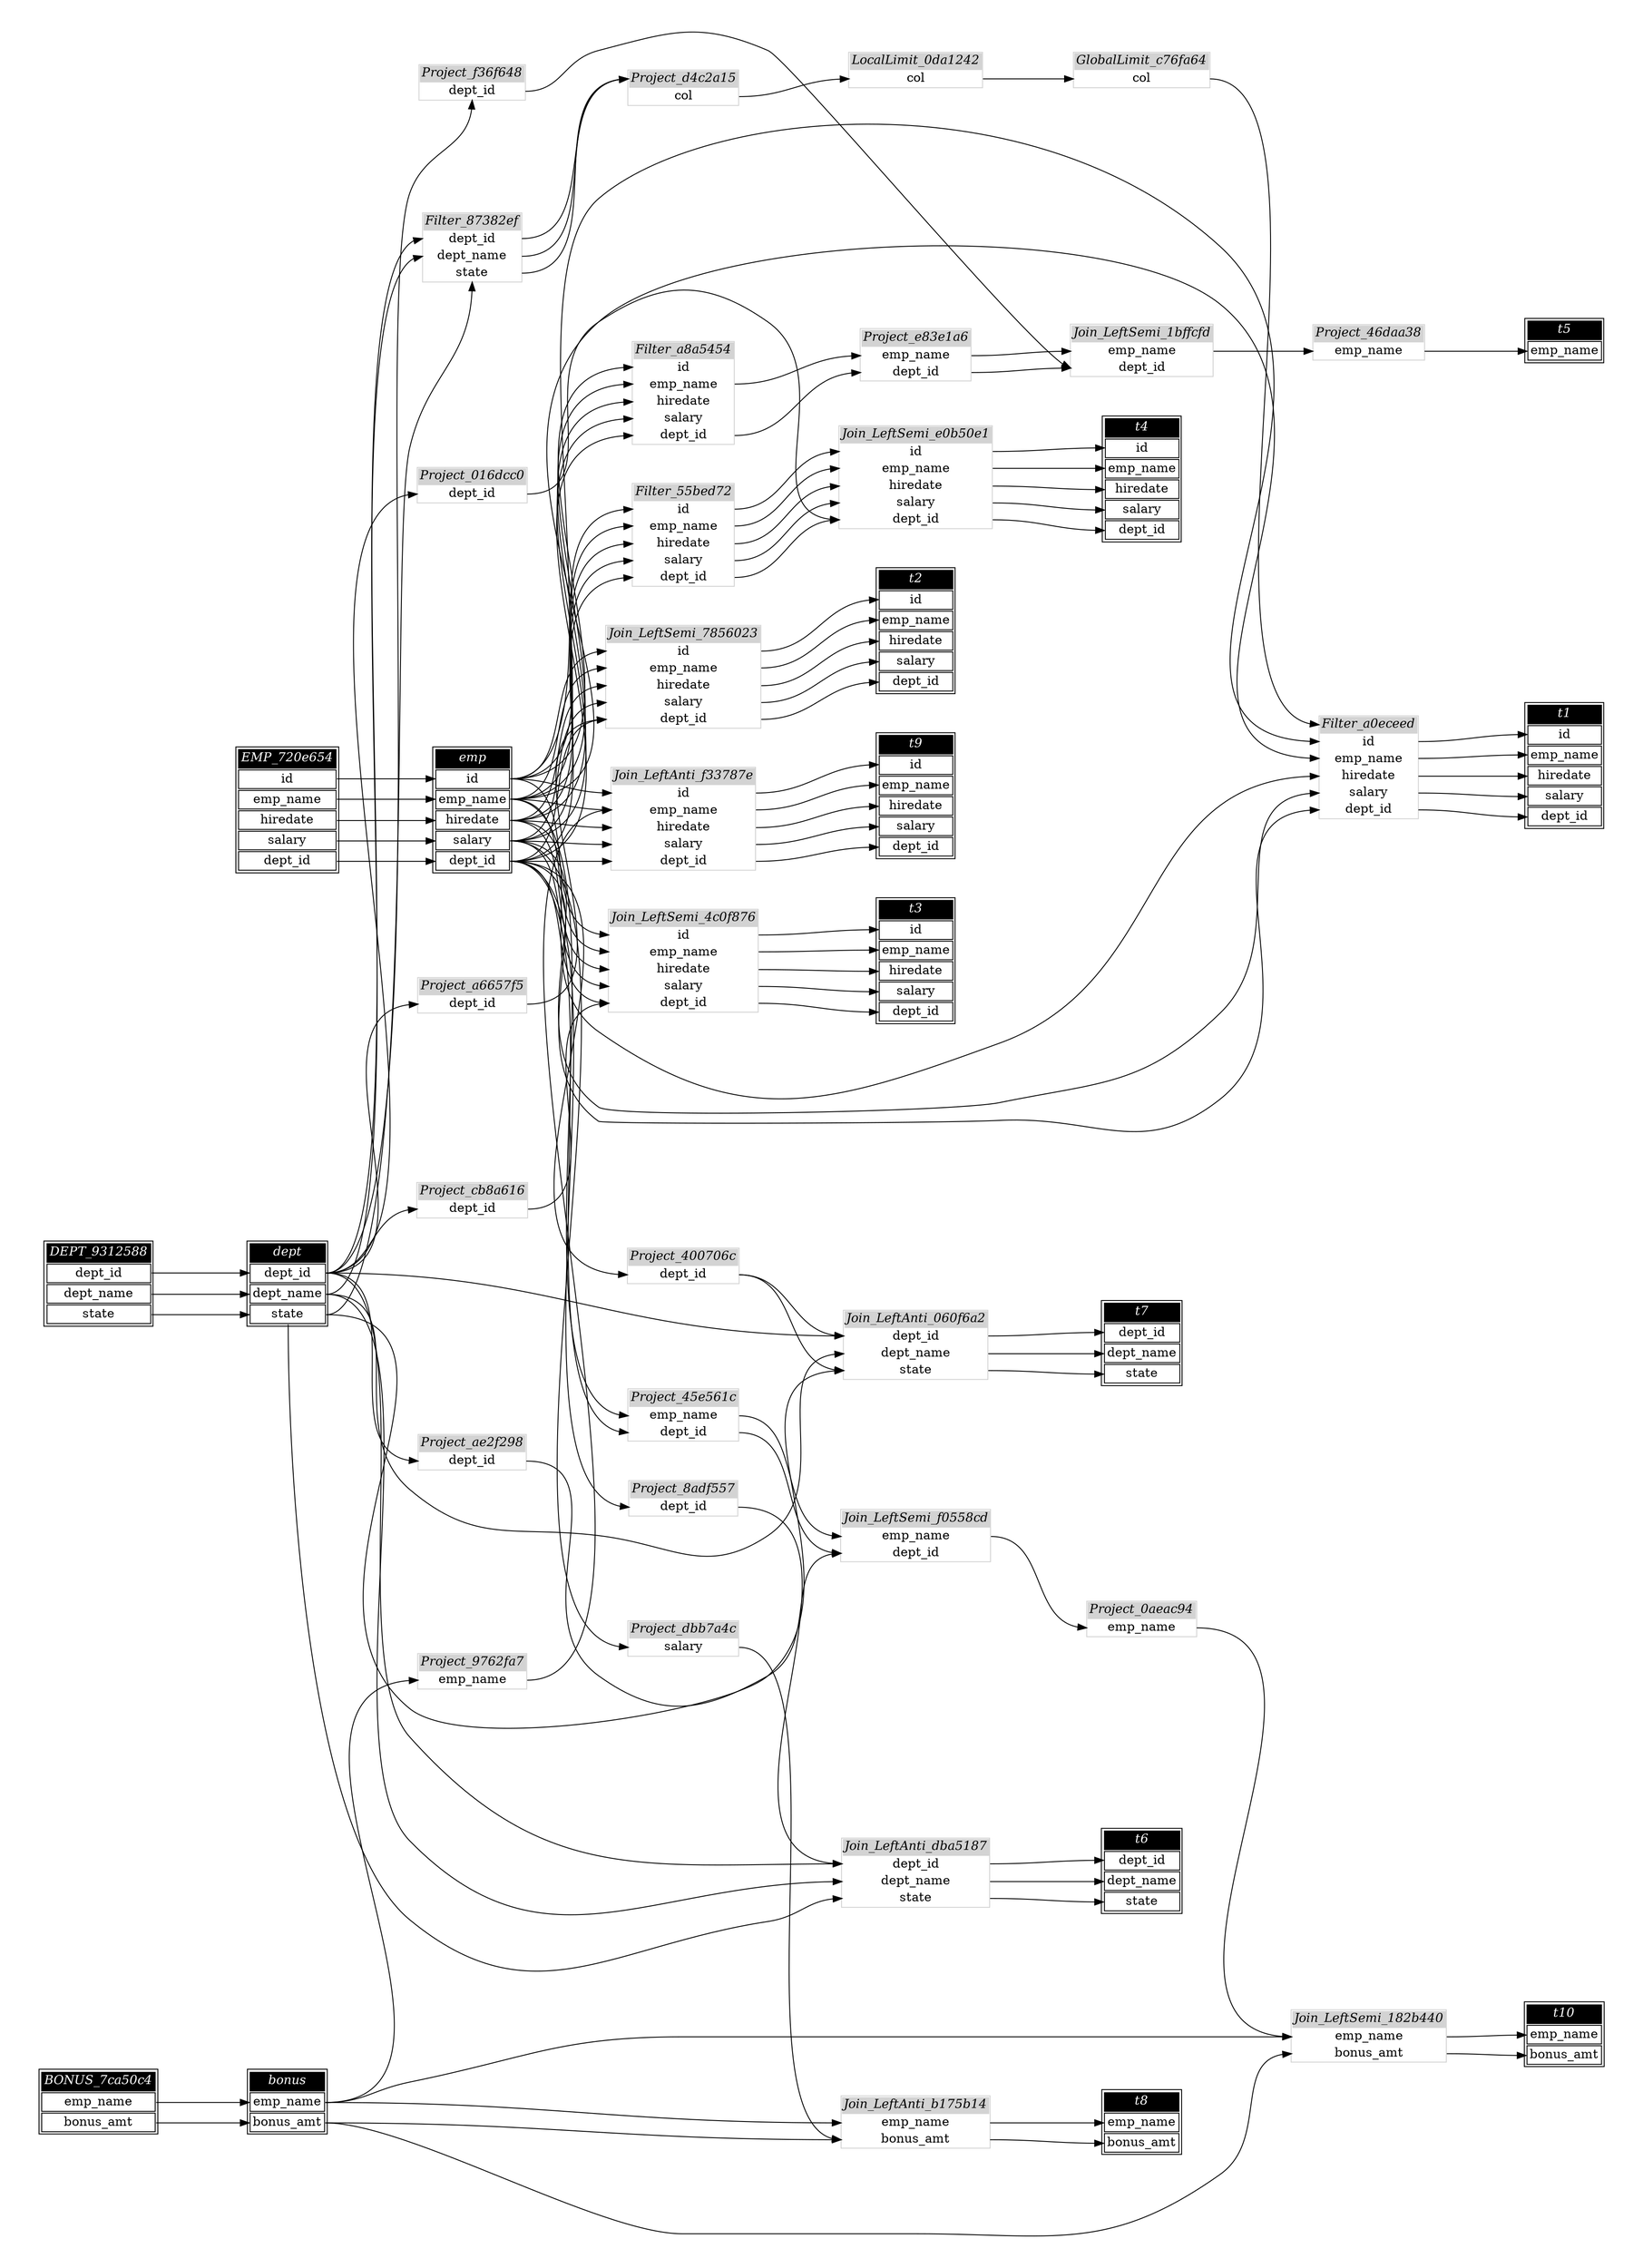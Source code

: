 // Automatically generated by SQLFlowTestSuite


digraph {
  graph [pad="0.5" nodesep="0.5" ranksep="1" fontname="Helvetica" rankdir=LR];
  node [shape=plaintext]

  
"BONUS_7ca50c4" [color="black" label=<
<table>
  <tr><td bgcolor="black" port="nodeName"><i><font color="white">BONUS_7ca50c4</font></i></td></tr>
  <tr><td port="0">emp_name</td></tr>
<tr><td port="1">bonus_amt</td></tr>
</table>>];
     

"DEPT_9312588" [color="black" label=<
<table>
  <tr><td bgcolor="black" port="nodeName"><i><font color="white">DEPT_9312588</font></i></td></tr>
  <tr><td port="0">dept_id</td></tr>
<tr><td port="1">dept_name</td></tr>
<tr><td port="2">state</td></tr>
</table>>];
     

"EMP_720e654" [color="black" label=<
<table>
  <tr><td bgcolor="black" port="nodeName"><i><font color="white">EMP_720e654</font></i></td></tr>
  <tr><td port="0">id</td></tr>
<tr><td port="1">emp_name</td></tr>
<tr><td port="2">hiredate</td></tr>
<tr><td port="3">salary</td></tr>
<tr><td port="4">dept_id</td></tr>
</table>>];
     

"Filter_55bed72" [label=<
<table color="lightgray" border="1" cellborder="0" cellspacing="0">
  <tr><td bgcolor="lightgray" port="nodeName"><i>Filter_55bed72</i></td></tr>
  <tr><td port="0">id</td></tr>
<tr><td port="1">emp_name</td></tr>
<tr><td port="2">hiredate</td></tr>
<tr><td port="3">salary</td></tr>
<tr><td port="4">dept_id</td></tr>
</table>>];
     

"Filter_87382ef" [label=<
<table color="lightgray" border="1" cellborder="0" cellspacing="0">
  <tr><td bgcolor="lightgray" port="nodeName"><i>Filter_87382ef</i></td></tr>
  <tr><td port="0">dept_id</td></tr>
<tr><td port="1">dept_name</td></tr>
<tr><td port="2">state</td></tr>
</table>>];
     

"Filter_a0eceed" [label=<
<table color="lightgray" border="1" cellborder="0" cellspacing="0">
  <tr><td bgcolor="lightgray" port="nodeName"><i>Filter_a0eceed</i></td></tr>
  <tr><td port="0">id</td></tr>
<tr><td port="1">emp_name</td></tr>
<tr><td port="2">hiredate</td></tr>
<tr><td port="3">salary</td></tr>
<tr><td port="4">dept_id</td></tr>
</table>>];
     

"Filter_a8a5454" [label=<
<table color="lightgray" border="1" cellborder="0" cellspacing="0">
  <tr><td bgcolor="lightgray" port="nodeName"><i>Filter_a8a5454</i></td></tr>
  <tr><td port="0">id</td></tr>
<tr><td port="1">emp_name</td></tr>
<tr><td port="2">hiredate</td></tr>
<tr><td port="3">salary</td></tr>
<tr><td port="4">dept_id</td></tr>
</table>>];
     

"GlobalLimit_c76fa64" [label=<
<table color="lightgray" border="1" cellborder="0" cellspacing="0">
  <tr><td bgcolor="lightgray" port="nodeName"><i>GlobalLimit_c76fa64</i></td></tr>
  <tr><td port="0">col</td></tr>
</table>>];
     

"Join_LeftAnti_060f6a2" [label=<
<table color="lightgray" border="1" cellborder="0" cellspacing="0">
  <tr><td bgcolor="lightgray" port="nodeName"><i>Join_LeftAnti_060f6a2</i></td></tr>
  <tr><td port="0">dept_id</td></tr>
<tr><td port="1">dept_name</td></tr>
<tr><td port="2">state</td></tr>
</table>>];
     

"Join_LeftAnti_b175b14" [label=<
<table color="lightgray" border="1" cellborder="0" cellspacing="0">
  <tr><td bgcolor="lightgray" port="nodeName"><i>Join_LeftAnti_b175b14</i></td></tr>
  <tr><td port="0">emp_name</td></tr>
<tr><td port="1">bonus_amt</td></tr>
</table>>];
     

"Join_LeftAnti_dba5187" [label=<
<table color="lightgray" border="1" cellborder="0" cellspacing="0">
  <tr><td bgcolor="lightgray" port="nodeName"><i>Join_LeftAnti_dba5187</i></td></tr>
  <tr><td port="0">dept_id</td></tr>
<tr><td port="1">dept_name</td></tr>
<tr><td port="2">state</td></tr>
</table>>];
     

"Join_LeftAnti_f33787e" [label=<
<table color="lightgray" border="1" cellborder="0" cellspacing="0">
  <tr><td bgcolor="lightgray" port="nodeName"><i>Join_LeftAnti_f33787e</i></td></tr>
  <tr><td port="0">id</td></tr>
<tr><td port="1">emp_name</td></tr>
<tr><td port="2">hiredate</td></tr>
<tr><td port="3">salary</td></tr>
<tr><td port="4">dept_id</td></tr>
</table>>];
     

"Join_LeftSemi_182b440" [label=<
<table color="lightgray" border="1" cellborder="0" cellspacing="0">
  <tr><td bgcolor="lightgray" port="nodeName"><i>Join_LeftSemi_182b440</i></td></tr>
  <tr><td port="0">emp_name</td></tr>
<tr><td port="1">bonus_amt</td></tr>
</table>>];
     

"Join_LeftSemi_1bffcfd" [label=<
<table color="lightgray" border="1" cellborder="0" cellspacing="0">
  <tr><td bgcolor="lightgray" port="nodeName"><i>Join_LeftSemi_1bffcfd</i></td></tr>
  <tr><td port="0">emp_name</td></tr>
<tr><td port="1">dept_id</td></tr>
</table>>];
     

"Join_LeftSemi_4c0f876" [label=<
<table color="lightgray" border="1" cellborder="0" cellspacing="0">
  <tr><td bgcolor="lightgray" port="nodeName"><i>Join_LeftSemi_4c0f876</i></td></tr>
  <tr><td port="0">id</td></tr>
<tr><td port="1">emp_name</td></tr>
<tr><td port="2">hiredate</td></tr>
<tr><td port="3">salary</td></tr>
<tr><td port="4">dept_id</td></tr>
</table>>];
     

"Join_LeftSemi_7856023" [label=<
<table color="lightgray" border="1" cellborder="0" cellspacing="0">
  <tr><td bgcolor="lightgray" port="nodeName"><i>Join_LeftSemi_7856023</i></td></tr>
  <tr><td port="0">id</td></tr>
<tr><td port="1">emp_name</td></tr>
<tr><td port="2">hiredate</td></tr>
<tr><td port="3">salary</td></tr>
<tr><td port="4">dept_id</td></tr>
</table>>];
     

"Join_LeftSemi_e0b50e1" [label=<
<table color="lightgray" border="1" cellborder="0" cellspacing="0">
  <tr><td bgcolor="lightgray" port="nodeName"><i>Join_LeftSemi_e0b50e1</i></td></tr>
  <tr><td port="0">id</td></tr>
<tr><td port="1">emp_name</td></tr>
<tr><td port="2">hiredate</td></tr>
<tr><td port="3">salary</td></tr>
<tr><td port="4">dept_id</td></tr>
</table>>];
     

"Join_LeftSemi_f0558cd" [label=<
<table color="lightgray" border="1" cellborder="0" cellspacing="0">
  <tr><td bgcolor="lightgray" port="nodeName"><i>Join_LeftSemi_f0558cd</i></td></tr>
  <tr><td port="0">emp_name</td></tr>
<tr><td port="1">dept_id</td></tr>
</table>>];
     

"LocalLimit_0da1242" [label=<
<table color="lightgray" border="1" cellborder="0" cellspacing="0">
  <tr><td bgcolor="lightgray" port="nodeName"><i>LocalLimit_0da1242</i></td></tr>
  <tr><td port="0">col</td></tr>
</table>>];
     

"Project_016dcc0" [label=<
<table color="lightgray" border="1" cellborder="0" cellspacing="0">
  <tr><td bgcolor="lightgray" port="nodeName"><i>Project_016dcc0</i></td></tr>
  <tr><td port="0">dept_id</td></tr>
</table>>];
     

"Project_0aeac94" [label=<
<table color="lightgray" border="1" cellborder="0" cellspacing="0">
  <tr><td bgcolor="lightgray" port="nodeName"><i>Project_0aeac94</i></td></tr>
  <tr><td port="0">emp_name</td></tr>
</table>>];
     

"Project_400706c" [label=<
<table color="lightgray" border="1" cellborder="0" cellspacing="0">
  <tr><td bgcolor="lightgray" port="nodeName"><i>Project_400706c</i></td></tr>
  <tr><td port="0">dept_id</td></tr>
</table>>];
     

"Project_45e561c" [label=<
<table color="lightgray" border="1" cellborder="0" cellspacing="0">
  <tr><td bgcolor="lightgray" port="nodeName"><i>Project_45e561c</i></td></tr>
  <tr><td port="0">emp_name</td></tr>
<tr><td port="1">dept_id</td></tr>
</table>>];
     

"Project_46daa38" [label=<
<table color="lightgray" border="1" cellborder="0" cellspacing="0">
  <tr><td bgcolor="lightgray" port="nodeName"><i>Project_46daa38</i></td></tr>
  <tr><td port="0">emp_name</td></tr>
</table>>];
     

"Project_8adf557" [label=<
<table color="lightgray" border="1" cellborder="0" cellspacing="0">
  <tr><td bgcolor="lightgray" port="nodeName"><i>Project_8adf557</i></td></tr>
  <tr><td port="0">dept_id</td></tr>
</table>>];
     

"Project_9762fa7" [label=<
<table color="lightgray" border="1" cellborder="0" cellspacing="0">
  <tr><td bgcolor="lightgray" port="nodeName"><i>Project_9762fa7</i></td></tr>
  <tr><td port="0">emp_name</td></tr>
</table>>];
     

"Project_a6657f5" [label=<
<table color="lightgray" border="1" cellborder="0" cellspacing="0">
  <tr><td bgcolor="lightgray" port="nodeName"><i>Project_a6657f5</i></td></tr>
  <tr><td port="0">dept_id</td></tr>
</table>>];
     

"Project_ae2f298" [label=<
<table color="lightgray" border="1" cellborder="0" cellspacing="0">
  <tr><td bgcolor="lightgray" port="nodeName"><i>Project_ae2f298</i></td></tr>
  <tr><td port="0">dept_id</td></tr>
</table>>];
     

"Project_cb8a616" [label=<
<table color="lightgray" border="1" cellborder="0" cellspacing="0">
  <tr><td bgcolor="lightgray" port="nodeName"><i>Project_cb8a616</i></td></tr>
  <tr><td port="0">dept_id</td></tr>
</table>>];
     

"Project_d4c2a15" [label=<
<table color="lightgray" border="1" cellborder="0" cellspacing="0">
  <tr><td bgcolor="lightgray" port="nodeName"><i>Project_d4c2a15</i></td></tr>
  <tr><td port="0">col</td></tr>
</table>>];
     

"Project_dbb7a4c" [label=<
<table color="lightgray" border="1" cellborder="0" cellspacing="0">
  <tr><td bgcolor="lightgray" port="nodeName"><i>Project_dbb7a4c</i></td></tr>
  <tr><td port="0">salary</td></tr>
</table>>];
     

"Project_e83e1a6" [label=<
<table color="lightgray" border="1" cellborder="0" cellspacing="0">
  <tr><td bgcolor="lightgray" port="nodeName"><i>Project_e83e1a6</i></td></tr>
  <tr><td port="0">emp_name</td></tr>
<tr><td port="1">dept_id</td></tr>
</table>>];
     

"Project_f36f648" [label=<
<table color="lightgray" border="1" cellborder="0" cellspacing="0">
  <tr><td bgcolor="lightgray" port="nodeName"><i>Project_f36f648</i></td></tr>
  <tr><td port="0">dept_id</td></tr>
</table>>];
     

"bonus" [color="black" label=<
<table>
  <tr><td bgcolor="black" port="nodeName"><i><font color="white">bonus</font></i></td></tr>
  <tr><td port="0">emp_name</td></tr>
<tr><td port="1">bonus_amt</td></tr>
</table>>];
     

"dept" [color="black" label=<
<table>
  <tr><td bgcolor="black" port="nodeName"><i><font color="white">dept</font></i></td></tr>
  <tr><td port="0">dept_id</td></tr>
<tr><td port="1">dept_name</td></tr>
<tr><td port="2">state</td></tr>
</table>>];
     

"emp" [color="black" label=<
<table>
  <tr><td bgcolor="black" port="nodeName"><i><font color="white">emp</font></i></td></tr>
  <tr><td port="0">id</td></tr>
<tr><td port="1">emp_name</td></tr>
<tr><td port="2">hiredate</td></tr>
<tr><td port="3">salary</td></tr>
<tr><td port="4">dept_id</td></tr>
</table>>];
     

"t1" [color="black" label=<
<table>
  <tr><td bgcolor="black" port="nodeName"><i><font color="white">t1</font></i></td></tr>
  <tr><td port="0">id</td></tr>
<tr><td port="1">emp_name</td></tr>
<tr><td port="2">hiredate</td></tr>
<tr><td port="3">salary</td></tr>
<tr><td port="4">dept_id</td></tr>
</table>>];
     

"t10" [color="black" label=<
<table>
  <tr><td bgcolor="black" port="nodeName"><i><font color="white">t10</font></i></td></tr>
  <tr><td port="0">emp_name</td></tr>
<tr><td port="1">bonus_amt</td></tr>
</table>>];
     

"t2" [color="black" label=<
<table>
  <tr><td bgcolor="black" port="nodeName"><i><font color="white">t2</font></i></td></tr>
  <tr><td port="0">id</td></tr>
<tr><td port="1">emp_name</td></tr>
<tr><td port="2">hiredate</td></tr>
<tr><td port="3">salary</td></tr>
<tr><td port="4">dept_id</td></tr>
</table>>];
     

"t3" [color="black" label=<
<table>
  <tr><td bgcolor="black" port="nodeName"><i><font color="white">t3</font></i></td></tr>
  <tr><td port="0">id</td></tr>
<tr><td port="1">emp_name</td></tr>
<tr><td port="2">hiredate</td></tr>
<tr><td port="3">salary</td></tr>
<tr><td port="4">dept_id</td></tr>
</table>>];
     

"t4" [color="black" label=<
<table>
  <tr><td bgcolor="black" port="nodeName"><i><font color="white">t4</font></i></td></tr>
  <tr><td port="0">id</td></tr>
<tr><td port="1">emp_name</td></tr>
<tr><td port="2">hiredate</td></tr>
<tr><td port="3">salary</td></tr>
<tr><td port="4">dept_id</td></tr>
</table>>];
     

"t5" [color="black" label=<
<table>
  <tr><td bgcolor="black" port="nodeName"><i><font color="white">t5</font></i></td></tr>
  <tr><td port="0">emp_name</td></tr>
</table>>];
     

"t6" [color="black" label=<
<table>
  <tr><td bgcolor="black" port="nodeName"><i><font color="white">t6</font></i></td></tr>
  <tr><td port="0">dept_id</td></tr>
<tr><td port="1">dept_name</td></tr>
<tr><td port="2">state</td></tr>
</table>>];
     

"t7" [color="black" label=<
<table>
  <tr><td bgcolor="black" port="nodeName"><i><font color="white">t7</font></i></td></tr>
  <tr><td port="0">dept_id</td></tr>
<tr><td port="1">dept_name</td></tr>
<tr><td port="2">state</td></tr>
</table>>];
     

"t8" [color="black" label=<
<table>
  <tr><td bgcolor="black" port="nodeName"><i><font color="white">t8</font></i></td></tr>
  <tr><td port="0">emp_name</td></tr>
<tr><td port="1">bonus_amt</td></tr>
</table>>];
     

"t9" [color="black" label=<
<table>
  <tr><td bgcolor="black" port="nodeName"><i><font color="white">t9</font></i></td></tr>
  <tr><td port="0">id</td></tr>
<tr><td port="1">emp_name</td></tr>
<tr><td port="2">hiredate</td></tr>
<tr><td port="3">salary</td></tr>
<tr><td port="4">dept_id</td></tr>
</table>>];
     
  "BONUS_7ca50c4":0 -> "bonus":0;
"BONUS_7ca50c4":1 -> "bonus":1;
"DEPT_9312588":0 -> "dept":0;
"DEPT_9312588":1 -> "dept":1;
"DEPT_9312588":2 -> "dept":2;
"EMP_720e654":0 -> "emp":0;
"EMP_720e654":1 -> "emp":1;
"EMP_720e654":2 -> "emp":2;
"EMP_720e654":3 -> "emp":3;
"EMP_720e654":4 -> "emp":4;
"Filter_55bed72":0 -> "Join_LeftSemi_e0b50e1":0;
"Filter_55bed72":1 -> "Join_LeftSemi_e0b50e1":1;
"Filter_55bed72":2 -> "Join_LeftSemi_e0b50e1":2;
"Filter_55bed72":3 -> "Join_LeftSemi_e0b50e1":3;
"Filter_55bed72":4 -> "Join_LeftSemi_e0b50e1":4;
"Filter_87382ef":0 -> "Project_d4c2a15":nodeName;
"Filter_87382ef":1 -> "Project_d4c2a15":nodeName;
"Filter_87382ef":2 -> "Project_d4c2a15":nodeName;
"Filter_a0eceed":0 -> "t1":0;
"Filter_a0eceed":1 -> "t1":1;
"Filter_a0eceed":2 -> "t1":2;
"Filter_a0eceed":3 -> "t1":3;
"Filter_a0eceed":4 -> "t1":4;
"Filter_a8a5454":1 -> "Project_e83e1a6":0;
"Filter_a8a5454":4 -> "Project_e83e1a6":1;
"GlobalLimit_c76fa64":0 -> "Filter_a0eceed":nodeName;
"Join_LeftAnti_060f6a2":0 -> "t7":0;
"Join_LeftAnti_060f6a2":1 -> "t7":1;
"Join_LeftAnti_060f6a2":2 -> "t7":2;
"Join_LeftAnti_b175b14":0 -> "t8":0;
"Join_LeftAnti_b175b14":1 -> "t8":1;
"Join_LeftAnti_dba5187":0 -> "t6":0;
"Join_LeftAnti_dba5187":1 -> "t6":1;
"Join_LeftAnti_dba5187":2 -> "t6":2;
"Join_LeftAnti_f33787e":0 -> "t9":0;
"Join_LeftAnti_f33787e":1 -> "t9":1;
"Join_LeftAnti_f33787e":2 -> "t9":2;
"Join_LeftAnti_f33787e":3 -> "t9":3;
"Join_LeftAnti_f33787e":4 -> "t9":4;
"Join_LeftSemi_182b440":0 -> "t10":0;
"Join_LeftSemi_182b440":1 -> "t10":1;
"Join_LeftSemi_1bffcfd":0 -> "Project_46daa38":0;
"Join_LeftSemi_4c0f876":0 -> "t3":0;
"Join_LeftSemi_4c0f876":1 -> "t3":1;
"Join_LeftSemi_4c0f876":2 -> "t3":2;
"Join_LeftSemi_4c0f876":3 -> "t3":3;
"Join_LeftSemi_4c0f876":4 -> "t3":4;
"Join_LeftSemi_7856023":0 -> "t2":0;
"Join_LeftSemi_7856023":1 -> "t2":1;
"Join_LeftSemi_7856023":2 -> "t2":2;
"Join_LeftSemi_7856023":3 -> "t2":3;
"Join_LeftSemi_7856023":4 -> "t2":4;
"Join_LeftSemi_e0b50e1":0 -> "t4":0;
"Join_LeftSemi_e0b50e1":1 -> "t4":1;
"Join_LeftSemi_e0b50e1":2 -> "t4":2;
"Join_LeftSemi_e0b50e1":3 -> "t4":3;
"Join_LeftSemi_e0b50e1":4 -> "t4":4;
"Join_LeftSemi_f0558cd":0 -> "Project_0aeac94":0;
"LocalLimit_0da1242":0 -> "GlobalLimit_c76fa64":0;
"Project_016dcc0":0 -> "Join_LeftSemi_e0b50e1":4;
"Project_0aeac94":0 -> "Join_LeftSemi_182b440":0;
"Project_400706c":0 -> "Join_LeftAnti_060f6a2":0;
"Project_400706c":0 -> "Join_LeftAnti_060f6a2":2;
"Project_45e561c":0 -> "Join_LeftSemi_f0558cd":0;
"Project_45e561c":1 -> "Join_LeftSemi_f0558cd":1;
"Project_46daa38":0 -> "t5":0;
"Project_8adf557":0 -> "Join_LeftAnti_dba5187":0;
"Project_9762fa7":0 -> "Join_LeftAnti_f33787e":1;
"Project_a6657f5":0 -> "Join_LeftSemi_7856023":4;
"Project_ae2f298":0 -> "Join_LeftSemi_f0558cd":1;
"Project_cb8a616":0 -> "Join_LeftSemi_4c0f876":4;
"Project_d4c2a15":0 -> "LocalLimit_0da1242":0;
"Project_dbb7a4c":0 -> "Join_LeftAnti_b175b14":1;
"Project_e83e1a6":0 -> "Join_LeftSemi_1bffcfd":0;
"Project_e83e1a6":1 -> "Join_LeftSemi_1bffcfd":1;
"Project_f36f648":0 -> "Join_LeftSemi_1bffcfd":1;
"bonus":0 -> "Join_LeftAnti_b175b14":0;
"bonus":0 -> "Join_LeftSemi_182b440":0;
"bonus":0 -> "Project_9762fa7":0;
"bonus":1 -> "Join_LeftAnti_b175b14":1;
"bonus":1 -> "Join_LeftSemi_182b440":1;
"dept":0 -> "Filter_87382ef":0;
"dept":0 -> "Join_LeftAnti_060f6a2":0;
"dept":0 -> "Join_LeftAnti_dba5187":0;
"dept":0 -> "Project_016dcc0":0;
"dept":0 -> "Project_a6657f5":0;
"dept":0 -> "Project_ae2f298":0;
"dept":0 -> "Project_cb8a616":0;
"dept":0 -> "Project_f36f648":0;
"dept":1 -> "Filter_87382ef":1;
"dept":1 -> "Join_LeftAnti_060f6a2":1;
"dept":1 -> "Join_LeftAnti_dba5187":1;
"dept":2 -> "Filter_87382ef":2;
"dept":2 -> "Join_LeftAnti_060f6a2":2;
"dept":2 -> "Join_LeftAnti_dba5187":2;
"emp":0 -> "Filter_55bed72":0;
"emp":0 -> "Filter_a0eceed":0;
"emp":0 -> "Filter_a8a5454":0;
"emp":0 -> "Join_LeftAnti_f33787e":0;
"emp":0 -> "Join_LeftSemi_4c0f876":0;
"emp":0 -> "Join_LeftSemi_7856023":0;
"emp":1 -> "Filter_55bed72":1;
"emp":1 -> "Filter_a0eceed":1;
"emp":1 -> "Filter_a8a5454":1;
"emp":1 -> "Join_LeftAnti_f33787e":1;
"emp":1 -> "Join_LeftSemi_4c0f876":1;
"emp":1 -> "Join_LeftSemi_7856023":1;
"emp":1 -> "Project_45e561c":0;
"emp":2 -> "Filter_55bed72":2;
"emp":2 -> "Filter_a0eceed":2;
"emp":2 -> "Filter_a8a5454":2;
"emp":2 -> "Join_LeftAnti_f33787e":2;
"emp":2 -> "Join_LeftSemi_4c0f876":2;
"emp":2 -> "Join_LeftSemi_7856023":2;
"emp":3 -> "Filter_55bed72":3;
"emp":3 -> "Filter_a0eceed":3;
"emp":3 -> "Filter_a8a5454":3;
"emp":3 -> "Join_LeftAnti_f33787e":3;
"emp":3 -> "Join_LeftSemi_4c0f876":3;
"emp":3 -> "Join_LeftSemi_7856023":3;
"emp":3 -> "Project_dbb7a4c":0;
"emp":4 -> "Filter_55bed72":4;
"emp":4 -> "Filter_a0eceed":4;
"emp":4 -> "Filter_a8a5454":4;
"emp":4 -> "Join_LeftAnti_f33787e":4;
"emp":4 -> "Join_LeftSemi_4c0f876":4;
"emp":4 -> "Join_LeftSemi_7856023":4;
"emp":4 -> "Project_400706c":0;
"emp":4 -> "Project_45e561c":1;
"emp":4 -> "Project_8adf557":0;
}
       
